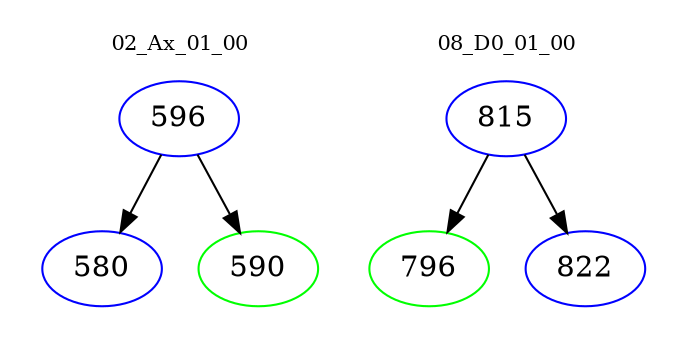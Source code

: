 digraph{
subgraph cluster_0 {
color = white
label = "02_Ax_01_00";
fontsize=10;
T0_596 [label="596", color="blue"]
T0_596 -> T0_580 [color="black"]
T0_580 [label="580", color="blue"]
T0_596 -> T0_590 [color="black"]
T0_590 [label="590", color="green"]
}
subgraph cluster_1 {
color = white
label = "08_D0_01_00";
fontsize=10;
T1_815 [label="815", color="blue"]
T1_815 -> T1_796 [color="black"]
T1_796 [label="796", color="green"]
T1_815 -> T1_822 [color="black"]
T1_822 [label="822", color="blue"]
}
}
